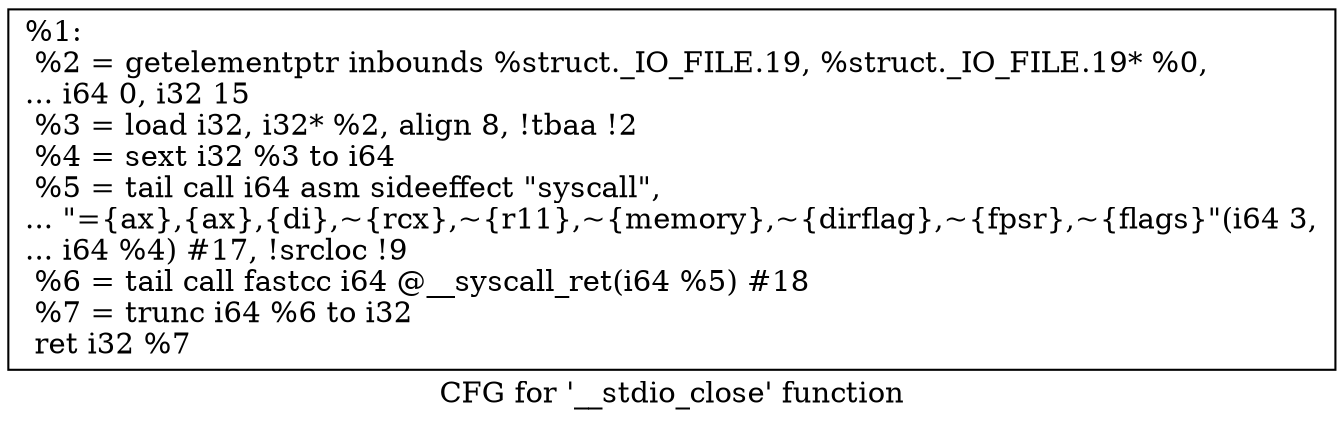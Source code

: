 digraph "CFG for '__stdio_close' function" {
	label="CFG for '__stdio_close' function";

	Node0x146ea00 [shape=record,label="{%1:\l  %2 = getelementptr inbounds %struct._IO_FILE.19, %struct._IO_FILE.19* %0,\l... i64 0, i32 15\l  %3 = load i32, i32* %2, align 8, !tbaa !2\l  %4 = sext i32 %3 to i64\l  %5 = tail call i64 asm sideeffect \"syscall\",\l... \"=\{ax\},\{ax\},\{di\},~\{rcx\},~\{r11\},~\{memory\},~\{dirflag\},~\{fpsr\},~\{flags\}\"(i64 3,\l... i64 %4) #17, !srcloc !9\l  %6 = tail call fastcc i64 @__syscall_ret(i64 %5) #18\l  %7 = trunc i64 %6 to i32\l  ret i32 %7\l}"];
}
